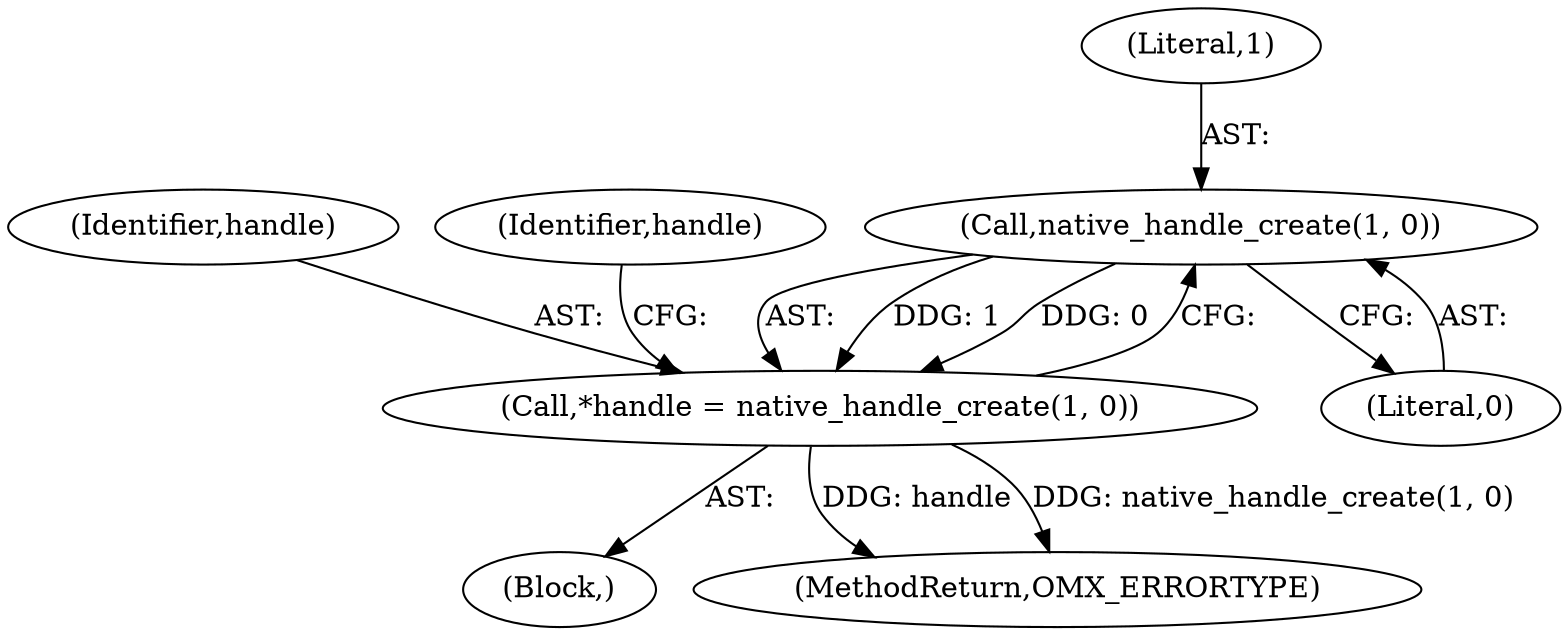 digraph "0_Android_7558d03e6498e970b761aa44fff6b2c659202d95_0@API" {
"1000521" [label="(Call,native_handle_create(1, 0))"];
"1000519" [label="(Call,*handle = native_handle_create(1, 0))"];
"1000521" [label="(Call,native_handle_create(1, 0))"];
"1000495" [label="(Block,)"];
"1000619" [label="(MethodReturn,OMX_ERRORTYPE)"];
"1000520" [label="(Identifier,handle)"];
"1000527" [label="(Identifier,handle)"];
"1000523" [label="(Literal,0)"];
"1000519" [label="(Call,*handle = native_handle_create(1, 0))"];
"1000522" [label="(Literal,1)"];
"1000521" -> "1000519"  [label="AST: "];
"1000521" -> "1000523"  [label="CFG: "];
"1000522" -> "1000521"  [label="AST: "];
"1000523" -> "1000521"  [label="AST: "];
"1000519" -> "1000521"  [label="CFG: "];
"1000521" -> "1000519"  [label="DDG: 1"];
"1000521" -> "1000519"  [label="DDG: 0"];
"1000519" -> "1000495"  [label="AST: "];
"1000520" -> "1000519"  [label="AST: "];
"1000527" -> "1000519"  [label="CFG: "];
"1000519" -> "1000619"  [label="DDG: handle"];
"1000519" -> "1000619"  [label="DDG: native_handle_create(1, 0)"];
}
